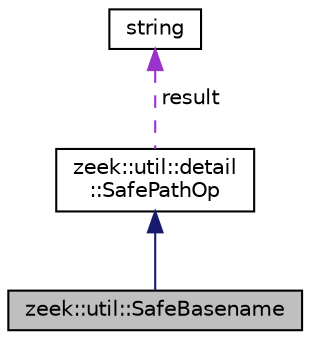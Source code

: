digraph "zeek::util::SafeBasename"
{
 // LATEX_PDF_SIZE
  edge [fontname="Helvetica",fontsize="10",labelfontname="Helvetica",labelfontsize="10"];
  node [fontname="Helvetica",fontsize="10",shape=record];
  Node1 [label="zeek::util::SafeBasename",height=0.2,width=0.4,color="black", fillcolor="grey75", style="filled", fontcolor="black",tooltip=" "];
  Node2 -> Node1 [dir="back",color="midnightblue",fontsize="10",style="solid",fontname="Helvetica"];
  Node2 [label="zeek::util::detail\l::SafePathOp",height=0.2,width=0.4,color="black", fillcolor="white", style="filled",URL="$db/dc0/classzeek_1_1util_1_1detail_1_1SafePathOp.html",tooltip=" "];
  Node3 -> Node2 [dir="back",color="darkorchid3",fontsize="10",style="dashed",label=" result" ,fontname="Helvetica"];
  Node3 [label="string",height=0.2,width=0.4,color="black", fillcolor="white", style="filled",tooltip=" "];
}
